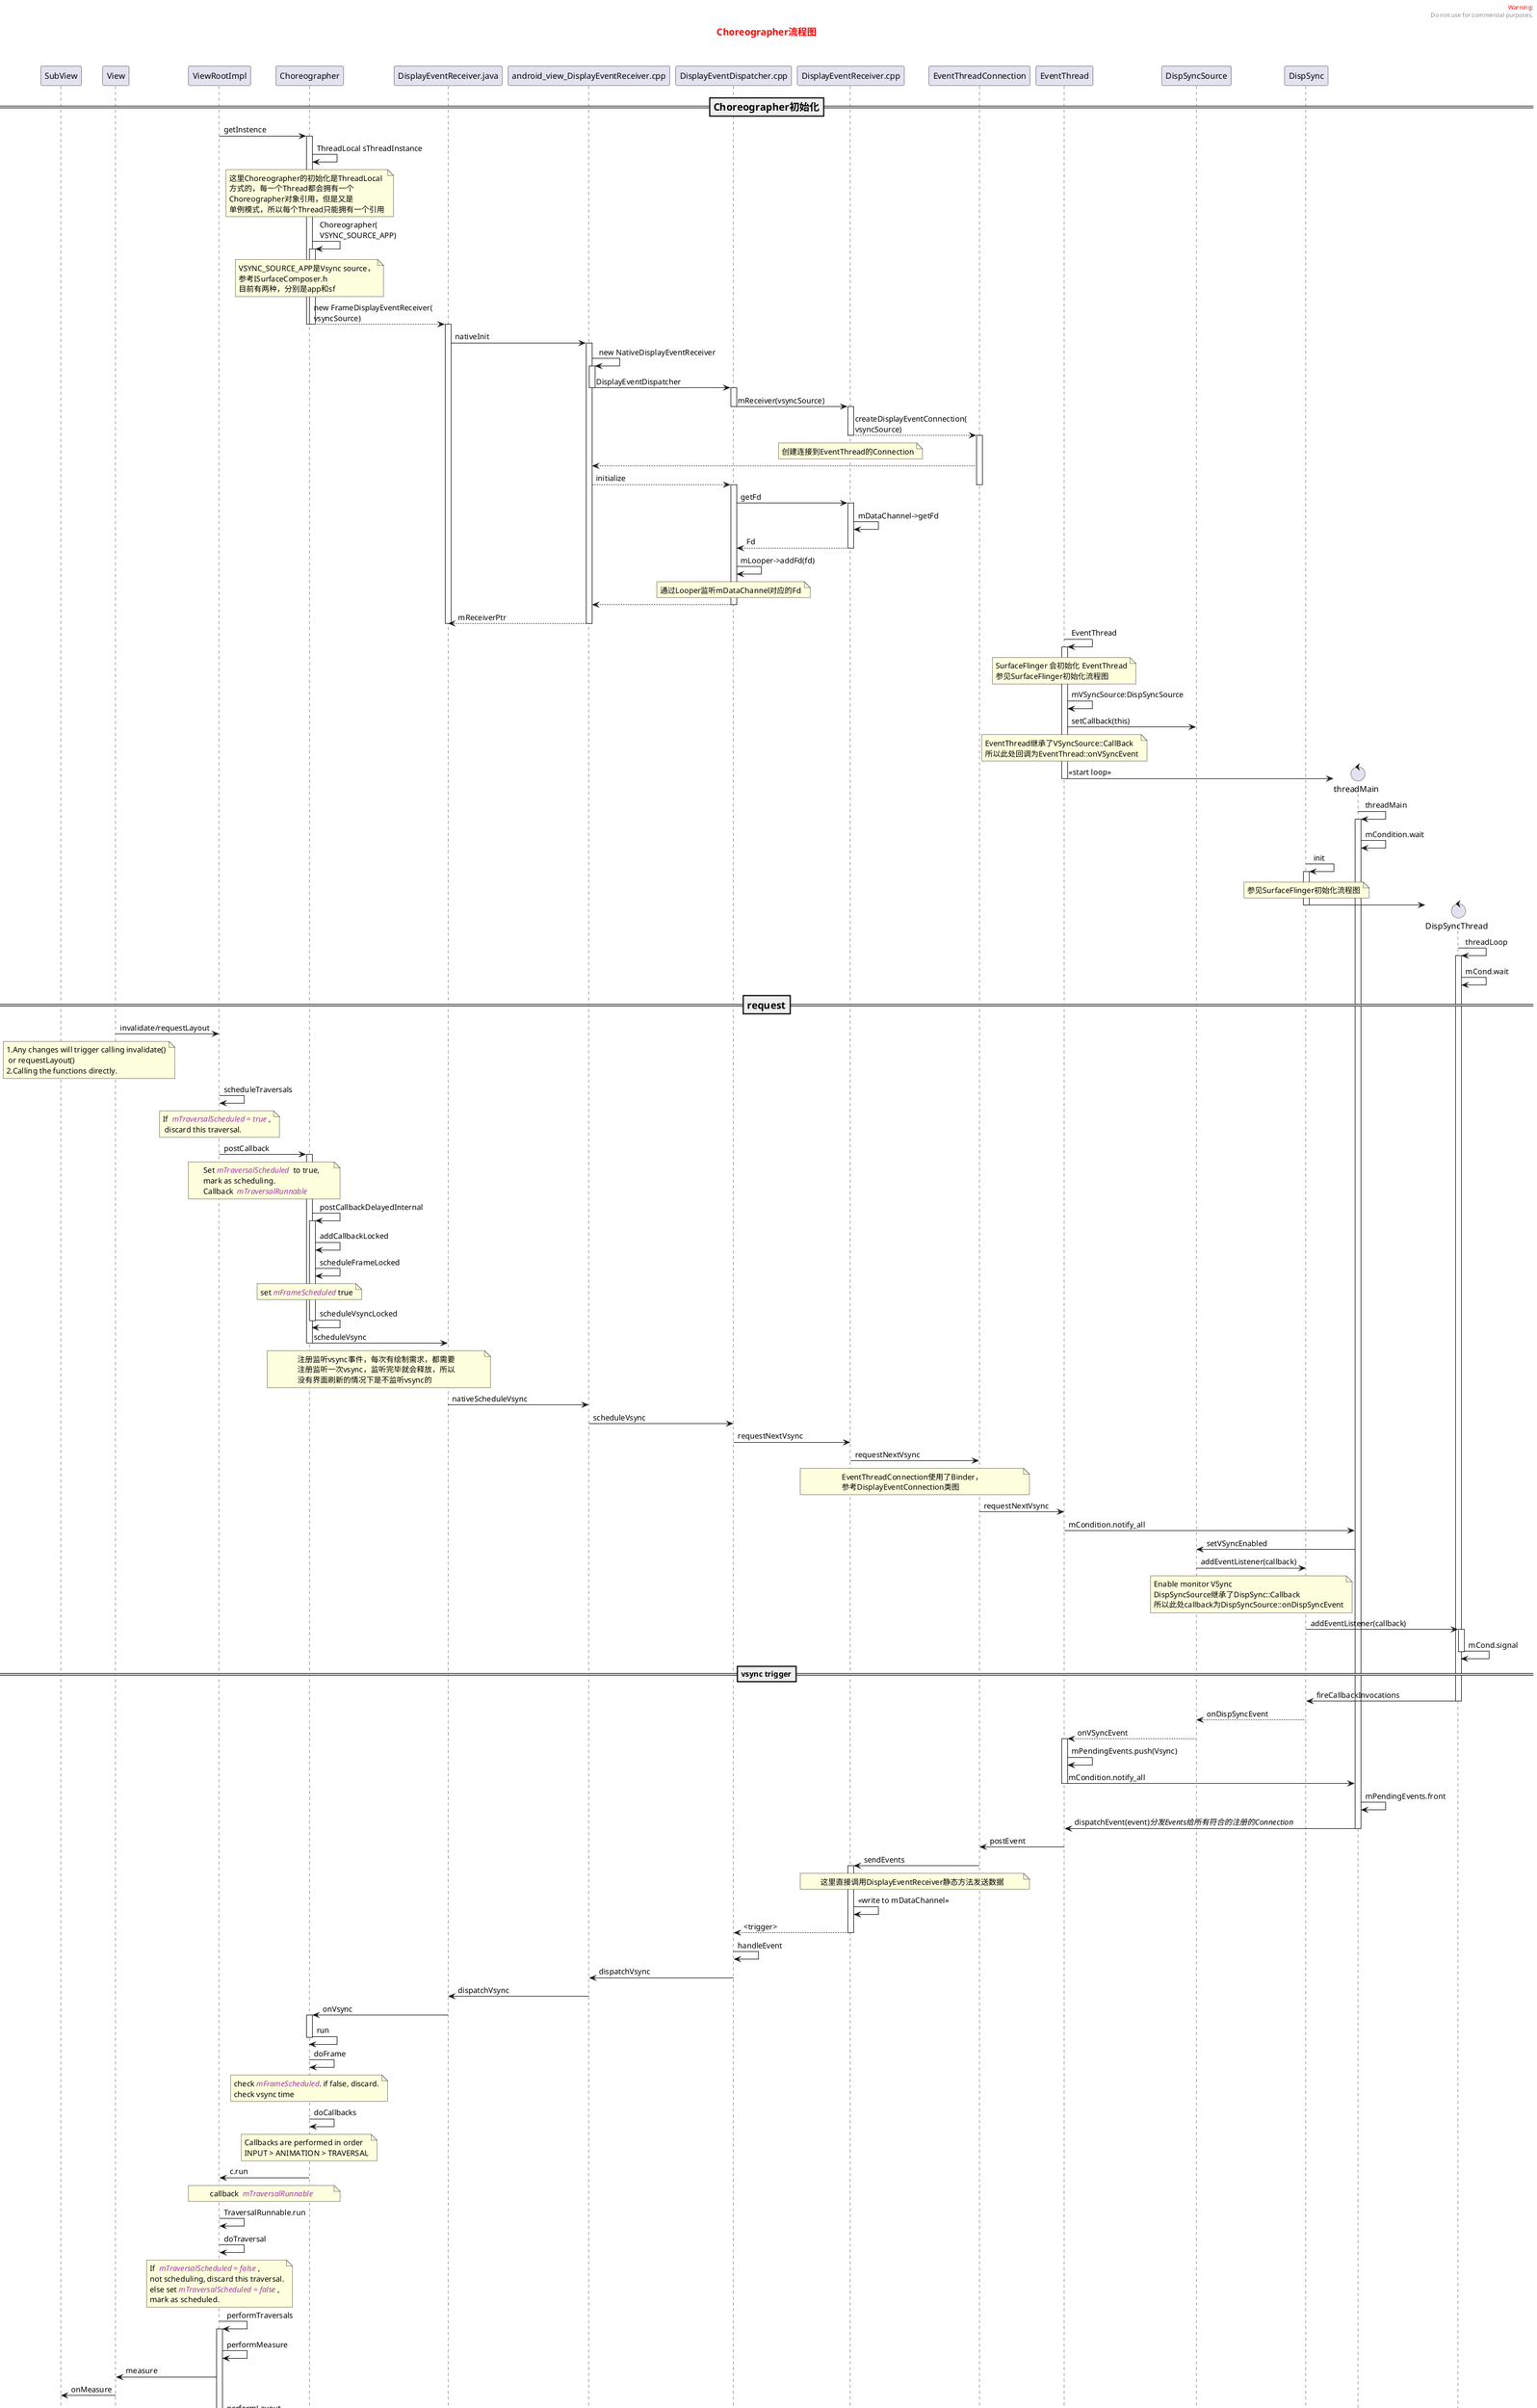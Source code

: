 @startuml
title
<font color=red size=16>Choreographer流程图</font>

endtitle

header
<font color=red>Warning:</font>
Do not use for commercial purposes.
endheader

participant SubView as SV
participant View as V
participant ViewRootImpl as VRI
participant Choreographer as Ch
participant DisplayEventReceiver.java as DER
participant android_view_DisplayEventReceiver.cpp as avD
participant DisplayEventDispatcher.cpp as DED
participant DisplayEventReceiver.cpp as DERc
participant EventThreadConnection as ETC
participant EventThread as ET
participant DispSyncSource as DSS
participant DispSync as DS

===Choreographer初始化==
'Choreographer初始化
VRI -> Ch : getInstence
activate Ch
Ch -> Ch : ThreadLocal sThreadInstance
note over Ch
这里Choreographer的初始化是ThreadLocal
方式的，每一个Thread都会拥有一个
Choreographer对象引用，但是又是
单例模式，所以每个Thread只能拥有一个引用
end note
Ch -> Ch : Choreographer(\nVSYNC_SOURCE_APP)
activate Ch
note over Ch
VSYNC_SOURCE_APP是Vsync source，
参考ISurfaceComposer.h
目前有两种，分别是app和sf
end note
Ch --> DER : new FrameDisplayEventReceiver(\nvsyncSource)
deactivate Ch
deactivate Ch
activate DER
DER -> avD : nativeInit
activate avD
avD -> avD : new NativeDisplayEventReceiver
activate avD
avD -> DED : DisplayEventDispatcher
deactivate avD
activate DED
DED -> DERc : mReceiver(vsyncSource)
deactivate DED
activate DERc
'
'note over Ch
'层层调用，初始化DisplayEventReceiver
'end note
DERc --> ETC : createDisplayEventConnection(\nvsyncSource)
deactivate DERc
activate ETC
note over DERc
创建连接到EventThread的Connection
end note
ETC --> avD
avD --> DED : initialize
deactivate ETC
'初始化DisplayEventDispatcher，创建监听VSync信号的looper
activate DED
DED -> DERc : getFd
activate DERc
DERc -> DERc : mDataChannel->getFd
DERc --> DED : Fd
deactivate DERc
DED -> DED : mLooper->addFd(fd)
note over DED
通过Looper监听mDataChannel对应的Fd
end note
DED --> avD
deactivate DED
avD --> DER: mReceiverPtr
deactivate avD
deactivate DER


'初始化EventThread，循环处理信号请求和信号上报
ET -> ET : EventThread
activate ET
note over ET
SurfaceFlinger 会初始化 EventThread
参见SurfaceFlinger初始化流程图
end note
ET -> ET : mVSyncSource:DispSyncSource
ET -> DSS : setCallback(this)
note over ET
EventThread继承了VSyncSource::CallBack
所以此处回调为EventThread::onVSyncEvent
end note
create control threadMain
ET -> threadMain : <<start loop>>
deactivate ET
threadMain -> threadMain : threadMain
activate threadMain
threadMain -> threadMain : mCondition.wait

'初始化DispSync
DS -> DS : init
note over DS
参见SurfaceFlinger初始化流程图
end note
activate DS
create control DispSyncThread
DS -> DispSyncThread
deactivate DS
DispSyncThread -> DispSyncThread : threadLoop
activate DispSyncThread
DispSyncThread -> DispSyncThread : mCond.wait

===request==
V -> VRI : invalidate/requestLayout
note over SV,V
1.Any changes will trigger calling invalidate()
 or requestLayout()
2.Calling the functions directly.
end note
VRI -> VRI : scheduleTraversals
note over VRI
If  //<color #a138a8>mTraversalScheduled = true</color>// ,
 discard this traversal.
end note
VRI -> Ch : postCallback
note over VRI,Ch
Set //<color #a138a8>mTraversalScheduled</color>//  to true,
mark as scheduling.
Callback  //<color #a138a8>mTraversalRunnable</color>//
end note
activate Ch
'Choreographer -> Choreographer : postCallbackDelayed
'activate Choreographer
Ch -> Ch : postCallbackDelayedInternal
activate Ch
Ch -> Ch : addCallbackLocked
Ch -> Ch : scheduleFrameLocked
note over Ch
set //<color #a138a8>mFrameScheduled</color>// true
end note
Ch -> Ch : scheduleVsyncLocked
deactivate Ch
Ch -> DER : scheduleVsync
deactivate Ch
note over Ch,DER
注册监听vsync事件，每次有绘制需求，都需要
注册监听一次vsync，监听完毕就会释放，所以
没有界面刷新的情况下是不监听vsync的
end note
DER -> avD : nativeScheduleVsync
avD -> DED : scheduleVsync
DED -> DERc : requestNextVsync
DERc -> ETC : requestNextVsync
note over DERc,ETC
EventThreadConnection使用了Binder，
参考DisplayEventConnection类图
end note
ETC -> ET : requestNextVsync
ET -> threadMain : mCondition.notify_all

threadMain -> DSS : setVSyncEnabled
DSS -> DS : addEventListener(callback)
note over DSS,DS
Enable monitor VSync
DispSyncSource继承了DispSync::Callback
所以此处callback为DispSyncSource::onDispSyncEvent
end note
DS -> DispSyncThread : addEventListener(callback)
activate DispSyncThread
DispSyncThread -> DispSyncThread : mCond.signal
deactivate DispSyncThread

==vsync trigger==

DispSyncThread -> DS : fireCallbackInvocations
deactivate DispSyncThread
deactivate DS
DS --> DSS : onDispSyncEvent
DSS --> ET : onVSyncEvent
activate ET
ET -> ET : mPendingEvents.push(Vsync)
ET -> threadMain : mCondition.notify_all
deactivate ET

threadMain -> threadMain : mPendingEvents.front
threadMain -> ET : dispatchEvent(event)//分发Events给所有符合的注册的Connection//
deactivate threadMain
ET -> ETC : postEvent
ETC -> DERc : sendEvents
activate DERc
note over DERc,ETC
这里直接调用DisplayEventReceiver静态方法发送数据
end note
DERc -> DERc : <<write to mDataChannel>>
DERc --> DED : <trigger>
deactivate DERc
DED -> DED : handleEvent
DED -> avD : dispatchVsync
avD -> DER : dispatchVsync
DER -> Ch : onVsync

activate Ch
Ch -> Ch : run
deactivate Ch
Ch -> Ch : doFrame
note over Ch
 check //<color #a138a8>mFrameScheduled</color>//. if false, discard.
 check vsync time
end note
Ch -> Ch : doCallbacks
note over Ch
Callbacks are performed in order
INPUT > ANIMATION > TRAVERSAL
end note
Ch -> VRI : c.run
note over VRI,Ch: callback  //<color #a138a8>mTraversalRunnable</color>//
VRI -> VRI : TraversalRunnable.run
VRI -> VRI : doTraversal
note over VRI
If  //<color #a138a8>mTraversalScheduled = false</color>// ,
not scheduling, discard this traversal.
else set //<color #a138a8>mTraversalScheduled = false</color>// ,
mark as scheduled.
end note
VRI -> VRI : performTraversals
activate VRI
VRI -> VRI : performMeasure
VRI -> V : measure
V -> SV : onMeasure
VRI -> VRI : performLayout
VRI -> V : layout
V -> SV : onLayout
VRI -> VRI : performDraw
VRI -> V : draw
V -> SV : onDraw
deactivate VRI
legend left
Choreographer在VSync和View绘制中的作用流程
app通道针对EventThread事件监听
流程总结：
1. 应用通过invalidate或者requestLayout发起界面更新请求
2. choreographer注册接听下一个VSync信号
3. 接收到VSync信号，通知CPU去处理View的更新
4. View执行measure、layout、draw来完成View的更新数据
5. 通知GPU合适图层
endlegend
right footer Generated by Yaoguang
@enduml